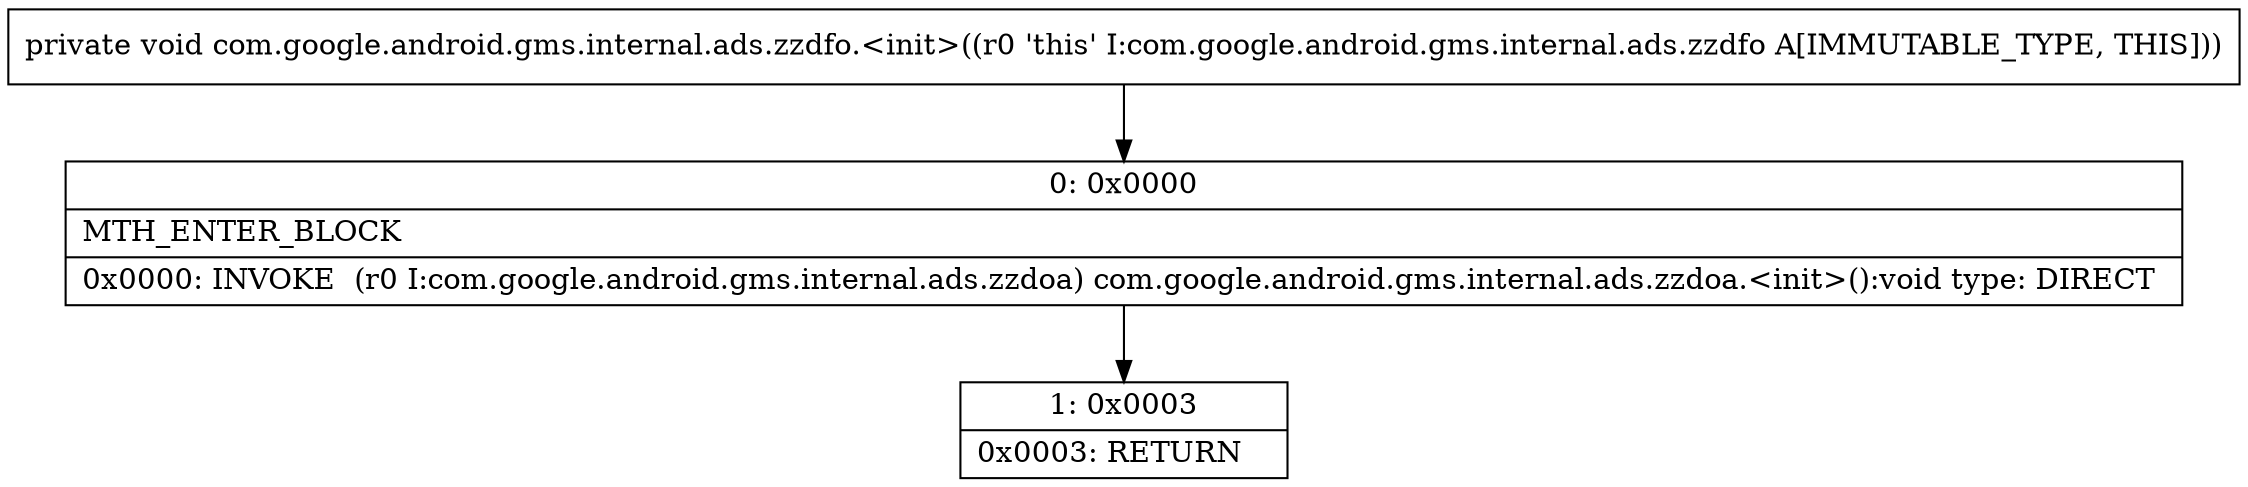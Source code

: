 digraph "CFG forcom.google.android.gms.internal.ads.zzdfo.\<init\>()V" {
Node_0 [shape=record,label="{0\:\ 0x0000|MTH_ENTER_BLOCK\l|0x0000: INVOKE  (r0 I:com.google.android.gms.internal.ads.zzdoa) com.google.android.gms.internal.ads.zzdoa.\<init\>():void type: DIRECT \l}"];
Node_1 [shape=record,label="{1\:\ 0x0003|0x0003: RETURN   \l}"];
MethodNode[shape=record,label="{private void com.google.android.gms.internal.ads.zzdfo.\<init\>((r0 'this' I:com.google.android.gms.internal.ads.zzdfo A[IMMUTABLE_TYPE, THIS])) }"];
MethodNode -> Node_0;
Node_0 -> Node_1;
}

